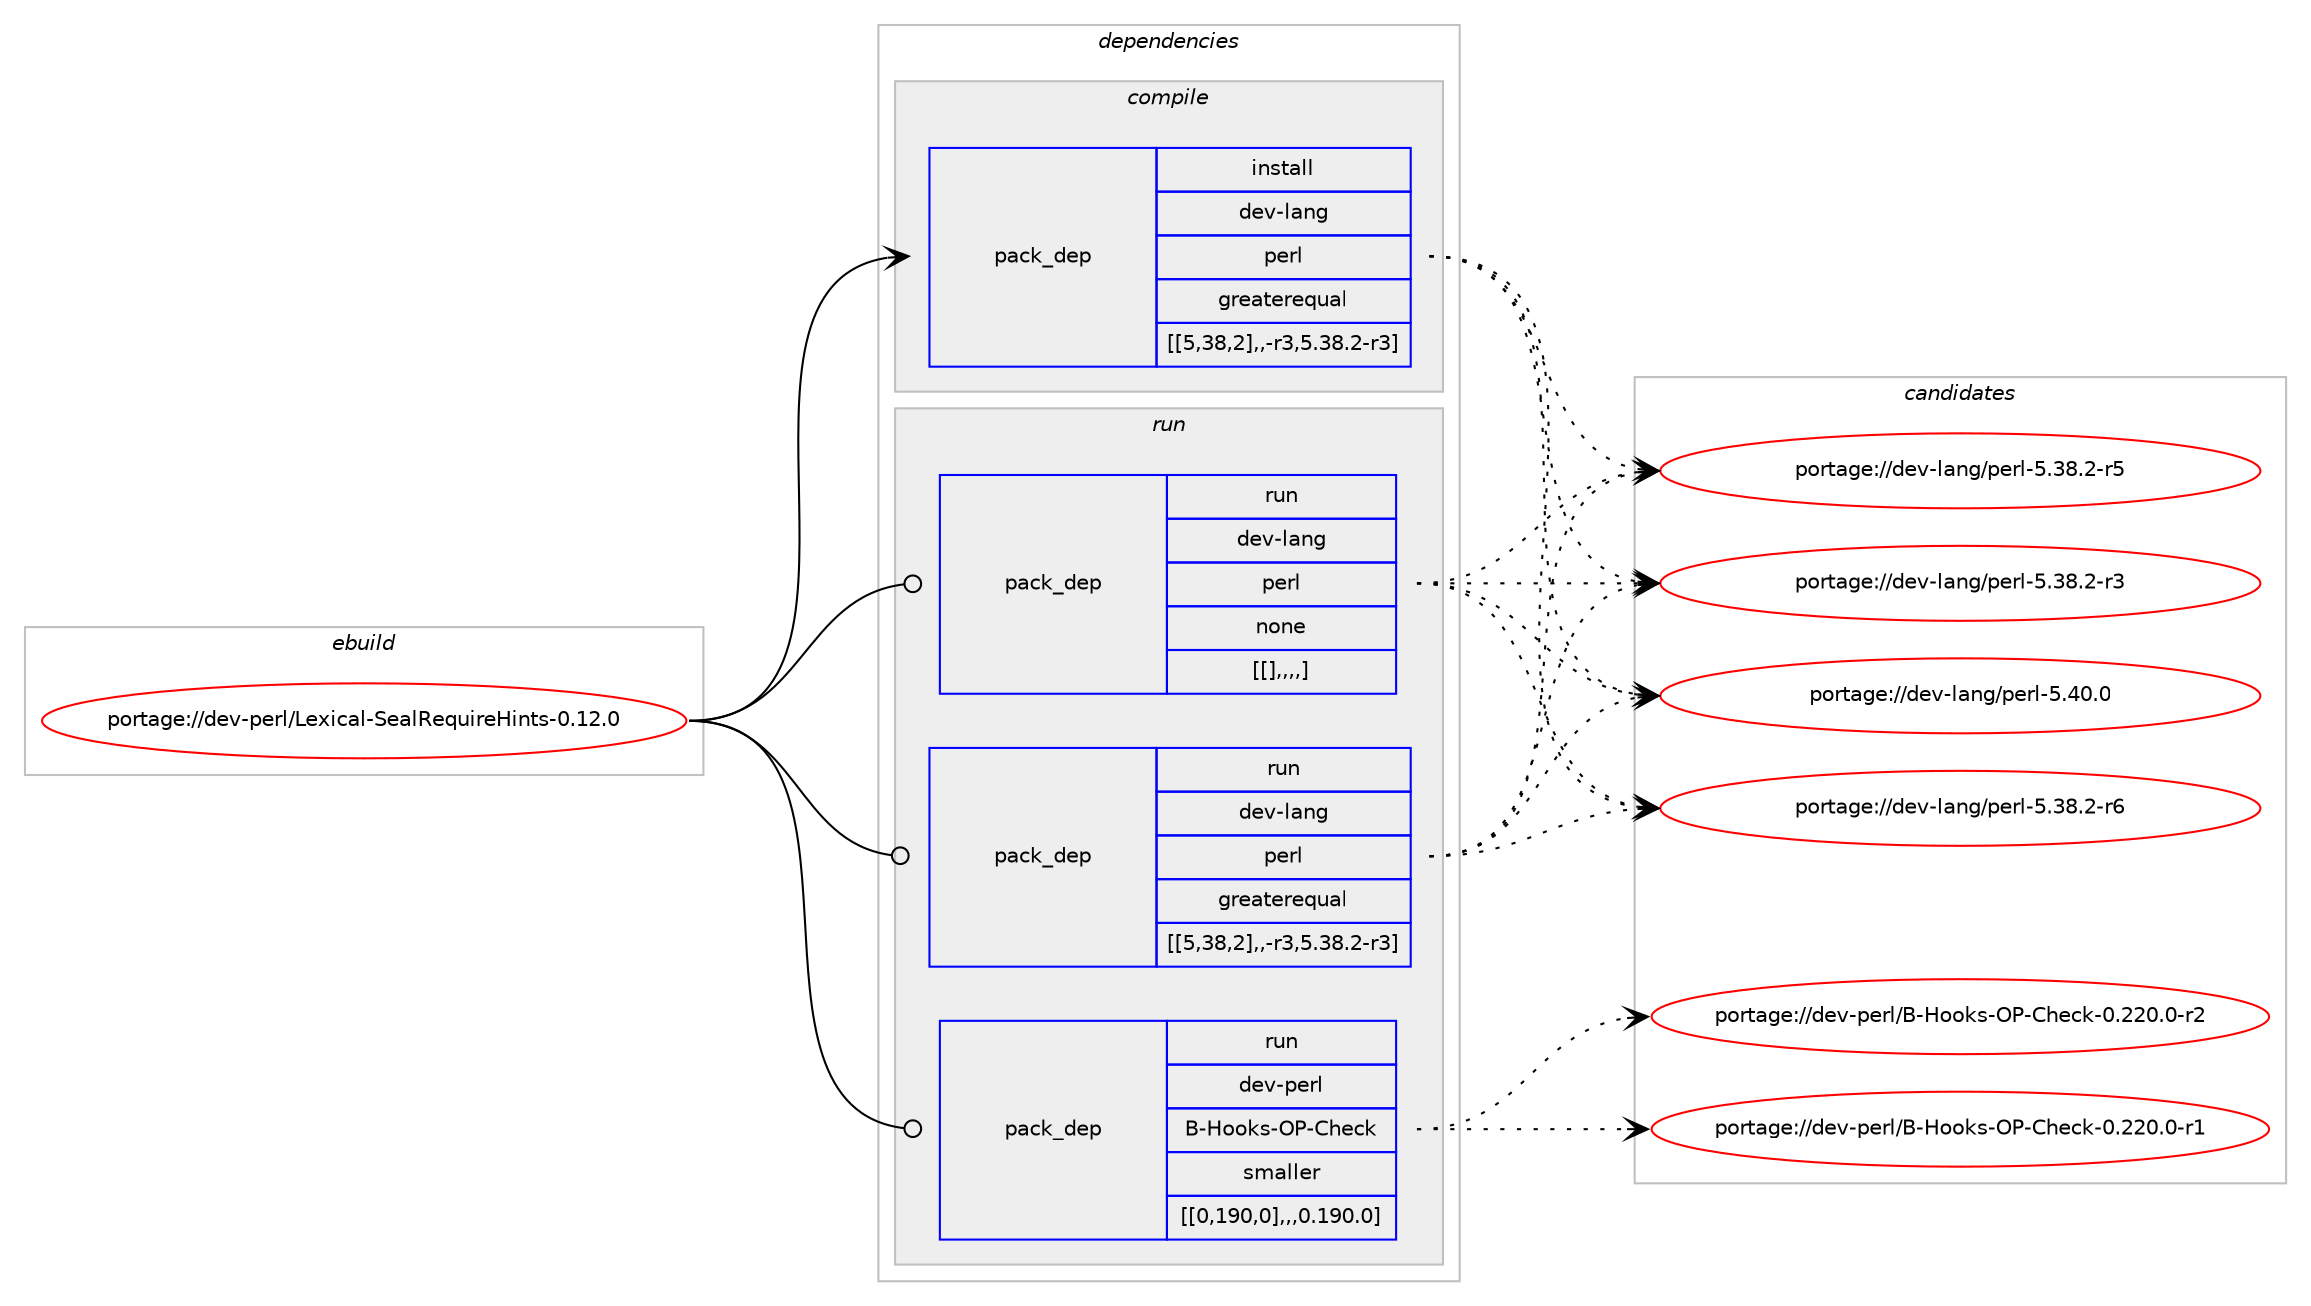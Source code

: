 digraph prolog {

# *************
# Graph options
# *************

newrank=true;
concentrate=true;
compound=true;
graph [rankdir=LR,fontname=Helvetica,fontsize=10,ranksep=1.5];#, ranksep=2.5, nodesep=0.2];
edge  [arrowhead=vee];
node  [fontname=Helvetica,fontsize=10];

# **********
# The ebuild
# **********

subgraph cluster_leftcol {
color=gray;
label=<<i>ebuild</i>>;
id [label="portage://dev-perl/Lexical-SealRequireHints-0.12.0", color=red, width=4, href="../dev-perl/Lexical-SealRequireHints-0.12.0.svg"];
}

# ****************
# The dependencies
# ****************

subgraph cluster_midcol {
color=gray;
label=<<i>dependencies</i>>;
subgraph cluster_compile {
fillcolor="#eeeeee";
style=filled;
label=<<i>compile</i>>;
subgraph pack101527 {
dependency133229 [label=<<TABLE BORDER="0" CELLBORDER="1" CELLSPACING="0" CELLPADDING="4" WIDTH="220"><TR><TD ROWSPAN="6" CELLPADDING="30">pack_dep</TD></TR><TR><TD WIDTH="110">install</TD></TR><TR><TD>dev-lang</TD></TR><TR><TD>perl</TD></TR><TR><TD>greaterequal</TD></TR><TR><TD>[[5,38,2],,-r3,5.38.2-r3]</TD></TR></TABLE>>, shape=none, color=blue];
}
id:e -> dependency133229:w [weight=20,style="solid",arrowhead="vee"];
}
subgraph cluster_compileandrun {
fillcolor="#eeeeee";
style=filled;
label=<<i>compile and run</i>>;
}
subgraph cluster_run {
fillcolor="#eeeeee";
style=filled;
label=<<i>run</i>>;
subgraph pack101528 {
dependency133230 [label=<<TABLE BORDER="0" CELLBORDER="1" CELLSPACING="0" CELLPADDING="4" WIDTH="220"><TR><TD ROWSPAN="6" CELLPADDING="30">pack_dep</TD></TR><TR><TD WIDTH="110">run</TD></TR><TR><TD>dev-lang</TD></TR><TR><TD>perl</TD></TR><TR><TD>greaterequal</TD></TR><TR><TD>[[5,38,2],,-r3,5.38.2-r3]</TD></TR></TABLE>>, shape=none, color=blue];
}
id:e -> dependency133230:w [weight=20,style="solid",arrowhead="odot"];
subgraph pack101529 {
dependency133231 [label=<<TABLE BORDER="0" CELLBORDER="1" CELLSPACING="0" CELLPADDING="4" WIDTH="220"><TR><TD ROWSPAN="6" CELLPADDING="30">pack_dep</TD></TR><TR><TD WIDTH="110">run</TD></TR><TR><TD>dev-lang</TD></TR><TR><TD>perl</TD></TR><TR><TD>none</TD></TR><TR><TD>[[],,,,]</TD></TR></TABLE>>, shape=none, color=blue];
}
id:e -> dependency133231:w [weight=20,style="solid",arrowhead="odot"];
subgraph pack101530 {
dependency133232 [label=<<TABLE BORDER="0" CELLBORDER="1" CELLSPACING="0" CELLPADDING="4" WIDTH="220"><TR><TD ROWSPAN="6" CELLPADDING="30">pack_dep</TD></TR><TR><TD WIDTH="110">run</TD></TR><TR><TD>dev-perl</TD></TR><TR><TD>B-Hooks-OP-Check</TD></TR><TR><TD>smaller</TD></TR><TR><TD>[[0,190,0],,,0.190.0]</TD></TR></TABLE>>, shape=none, color=blue];
}
id:e -> dependency133232:w [weight=20,style="solid",arrowhead="odot"];
}
}

# **************
# The candidates
# **************

subgraph cluster_choices {
rank=same;
color=gray;
label=<<i>candidates</i>>;

subgraph choice101527 {
color=black;
nodesep=1;
choice10010111845108971101034711210111410845534652484648 [label="portage://dev-lang/perl-5.40.0", color=red, width=4,href="../dev-lang/perl-5.40.0.svg"];
choice100101118451089711010347112101114108455346515646504511454 [label="portage://dev-lang/perl-5.38.2-r6", color=red, width=4,href="../dev-lang/perl-5.38.2-r6.svg"];
choice100101118451089711010347112101114108455346515646504511453 [label="portage://dev-lang/perl-5.38.2-r5", color=red, width=4,href="../dev-lang/perl-5.38.2-r5.svg"];
choice100101118451089711010347112101114108455346515646504511451 [label="portage://dev-lang/perl-5.38.2-r3", color=red, width=4,href="../dev-lang/perl-5.38.2-r3.svg"];
dependency133229:e -> choice10010111845108971101034711210111410845534652484648:w [style=dotted,weight="100"];
dependency133229:e -> choice100101118451089711010347112101114108455346515646504511454:w [style=dotted,weight="100"];
dependency133229:e -> choice100101118451089711010347112101114108455346515646504511453:w [style=dotted,weight="100"];
dependency133229:e -> choice100101118451089711010347112101114108455346515646504511451:w [style=dotted,weight="100"];
}
subgraph choice101528 {
color=black;
nodesep=1;
choice10010111845108971101034711210111410845534652484648 [label="portage://dev-lang/perl-5.40.0", color=red, width=4,href="../dev-lang/perl-5.40.0.svg"];
choice100101118451089711010347112101114108455346515646504511454 [label="portage://dev-lang/perl-5.38.2-r6", color=red, width=4,href="../dev-lang/perl-5.38.2-r6.svg"];
choice100101118451089711010347112101114108455346515646504511453 [label="portage://dev-lang/perl-5.38.2-r5", color=red, width=4,href="../dev-lang/perl-5.38.2-r5.svg"];
choice100101118451089711010347112101114108455346515646504511451 [label="portage://dev-lang/perl-5.38.2-r3", color=red, width=4,href="../dev-lang/perl-5.38.2-r3.svg"];
dependency133230:e -> choice10010111845108971101034711210111410845534652484648:w [style=dotted,weight="100"];
dependency133230:e -> choice100101118451089711010347112101114108455346515646504511454:w [style=dotted,weight="100"];
dependency133230:e -> choice100101118451089711010347112101114108455346515646504511453:w [style=dotted,weight="100"];
dependency133230:e -> choice100101118451089711010347112101114108455346515646504511451:w [style=dotted,weight="100"];
}
subgraph choice101529 {
color=black;
nodesep=1;
choice10010111845108971101034711210111410845534652484648 [label="portage://dev-lang/perl-5.40.0", color=red, width=4,href="../dev-lang/perl-5.40.0.svg"];
choice100101118451089711010347112101114108455346515646504511454 [label="portage://dev-lang/perl-5.38.2-r6", color=red, width=4,href="../dev-lang/perl-5.38.2-r6.svg"];
choice100101118451089711010347112101114108455346515646504511453 [label="portage://dev-lang/perl-5.38.2-r5", color=red, width=4,href="../dev-lang/perl-5.38.2-r5.svg"];
choice100101118451089711010347112101114108455346515646504511451 [label="portage://dev-lang/perl-5.38.2-r3", color=red, width=4,href="../dev-lang/perl-5.38.2-r3.svg"];
dependency133231:e -> choice10010111845108971101034711210111410845534652484648:w [style=dotted,weight="100"];
dependency133231:e -> choice100101118451089711010347112101114108455346515646504511454:w [style=dotted,weight="100"];
dependency133231:e -> choice100101118451089711010347112101114108455346515646504511453:w [style=dotted,weight="100"];
dependency133231:e -> choice100101118451089711010347112101114108455346515646504511451:w [style=dotted,weight="100"];
}
subgraph choice101530 {
color=black;
nodesep=1;
choice100101118451121011141084766457211111110711545798045671041019910745484650504846484511450 [label="portage://dev-perl/B-Hooks-OP-Check-0.220.0-r2", color=red, width=4,href="../dev-perl/B-Hooks-OP-Check-0.220.0-r2.svg"];
choice100101118451121011141084766457211111110711545798045671041019910745484650504846484511449 [label="portage://dev-perl/B-Hooks-OP-Check-0.220.0-r1", color=red, width=4,href="../dev-perl/B-Hooks-OP-Check-0.220.0-r1.svg"];
dependency133232:e -> choice100101118451121011141084766457211111110711545798045671041019910745484650504846484511450:w [style=dotted,weight="100"];
dependency133232:e -> choice100101118451121011141084766457211111110711545798045671041019910745484650504846484511449:w [style=dotted,weight="100"];
}
}

}
